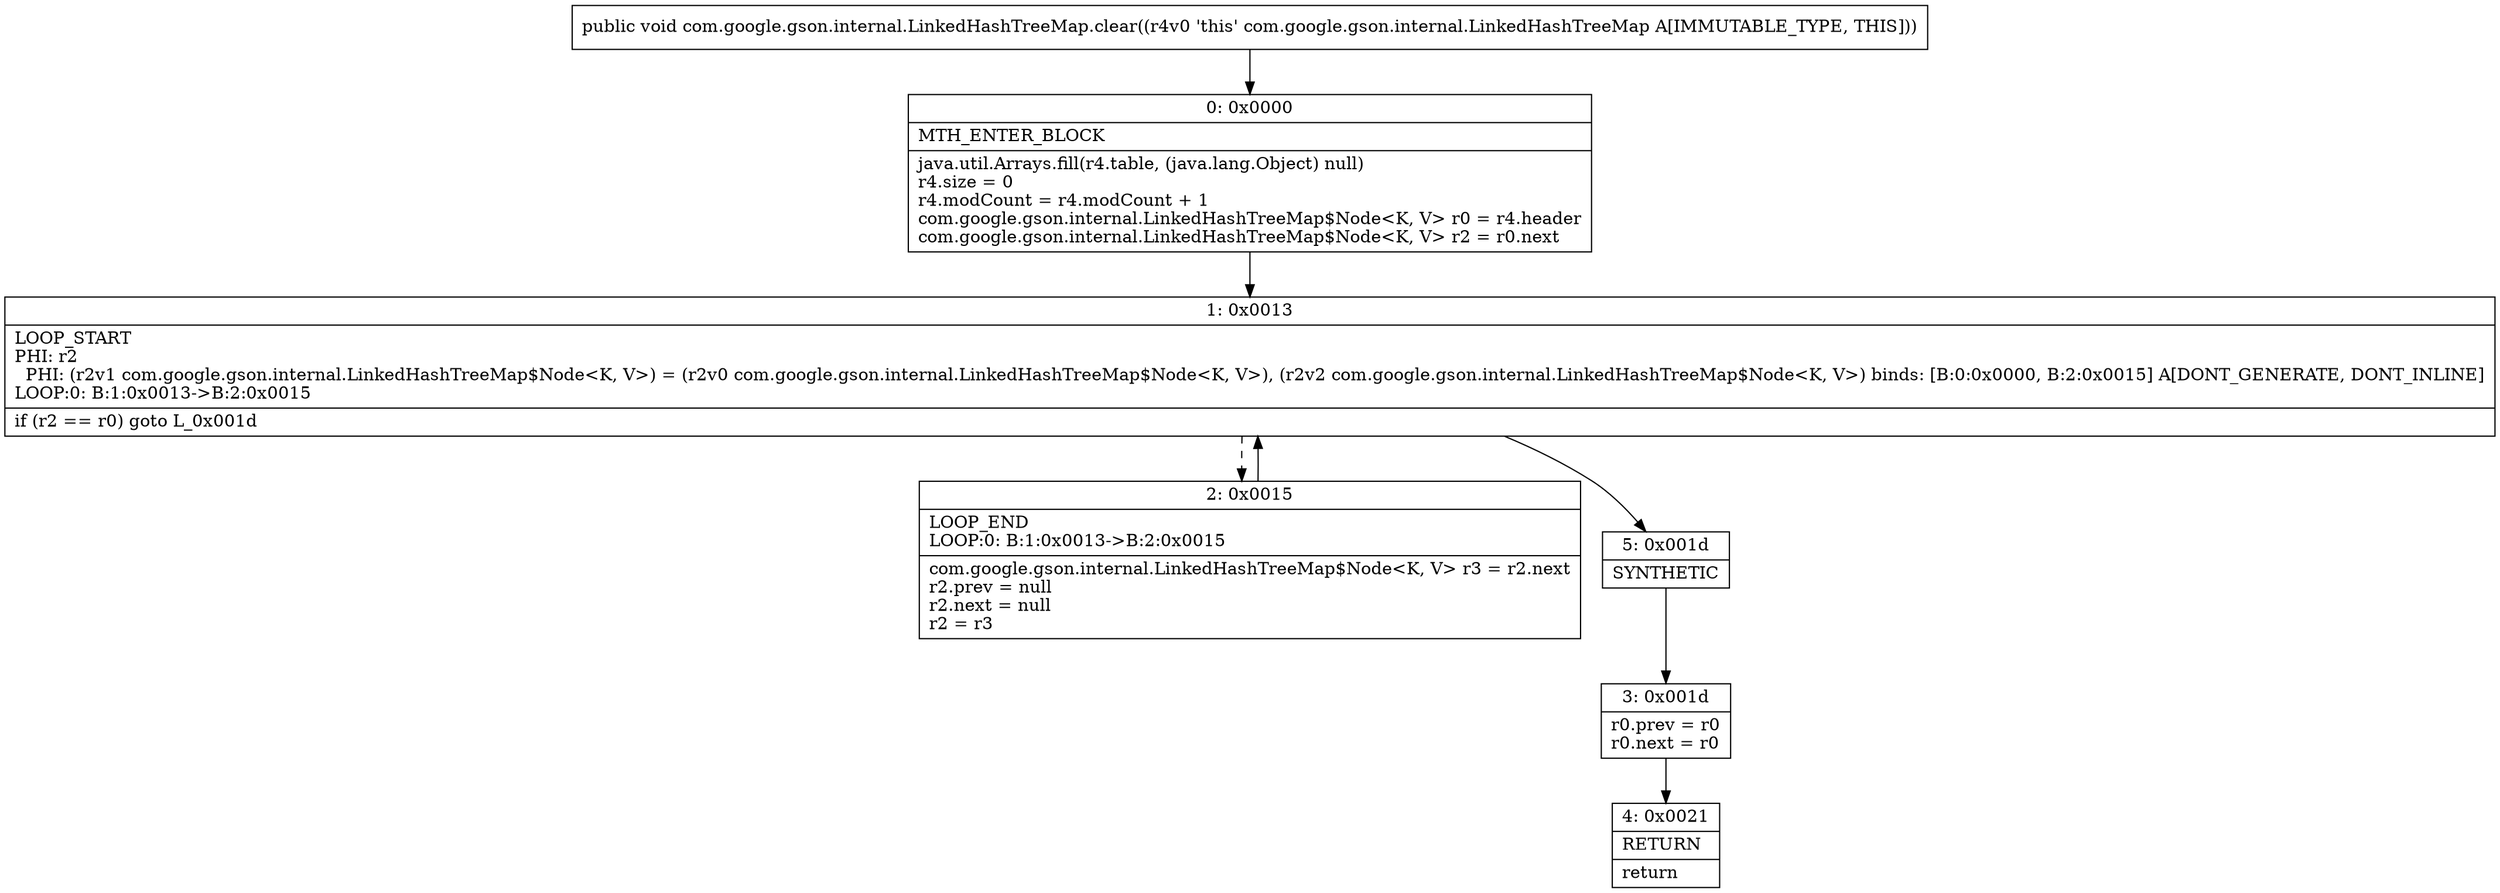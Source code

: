 digraph "CFG forcom.google.gson.internal.LinkedHashTreeMap.clear()V" {
Node_0 [shape=record,label="{0\:\ 0x0000|MTH_ENTER_BLOCK\l|java.util.Arrays.fill(r4.table, (java.lang.Object) null)\lr4.size = 0\lr4.modCount = r4.modCount + 1\lcom.google.gson.internal.LinkedHashTreeMap$Node\<K, V\> r0 = r4.header\lcom.google.gson.internal.LinkedHashTreeMap$Node\<K, V\> r2 = r0.next\l}"];
Node_1 [shape=record,label="{1\:\ 0x0013|LOOP_START\lPHI: r2 \l  PHI: (r2v1 com.google.gson.internal.LinkedHashTreeMap$Node\<K, V\>) = (r2v0 com.google.gson.internal.LinkedHashTreeMap$Node\<K, V\>), (r2v2 com.google.gson.internal.LinkedHashTreeMap$Node\<K, V\>) binds: [B:0:0x0000, B:2:0x0015] A[DONT_GENERATE, DONT_INLINE]\lLOOP:0: B:1:0x0013\-\>B:2:0x0015\l|if (r2 == r0) goto L_0x001d\l}"];
Node_2 [shape=record,label="{2\:\ 0x0015|LOOP_END\lLOOP:0: B:1:0x0013\-\>B:2:0x0015\l|com.google.gson.internal.LinkedHashTreeMap$Node\<K, V\> r3 = r2.next\lr2.prev = null\lr2.next = null\lr2 = r3\l}"];
Node_3 [shape=record,label="{3\:\ 0x001d|r0.prev = r0\lr0.next = r0\l}"];
Node_4 [shape=record,label="{4\:\ 0x0021|RETURN\l|return\l}"];
Node_5 [shape=record,label="{5\:\ 0x001d|SYNTHETIC\l}"];
MethodNode[shape=record,label="{public void com.google.gson.internal.LinkedHashTreeMap.clear((r4v0 'this' com.google.gson.internal.LinkedHashTreeMap A[IMMUTABLE_TYPE, THIS])) }"];
MethodNode -> Node_0;
Node_0 -> Node_1;
Node_1 -> Node_2[style=dashed];
Node_1 -> Node_5;
Node_2 -> Node_1;
Node_3 -> Node_4;
Node_5 -> Node_3;
}

